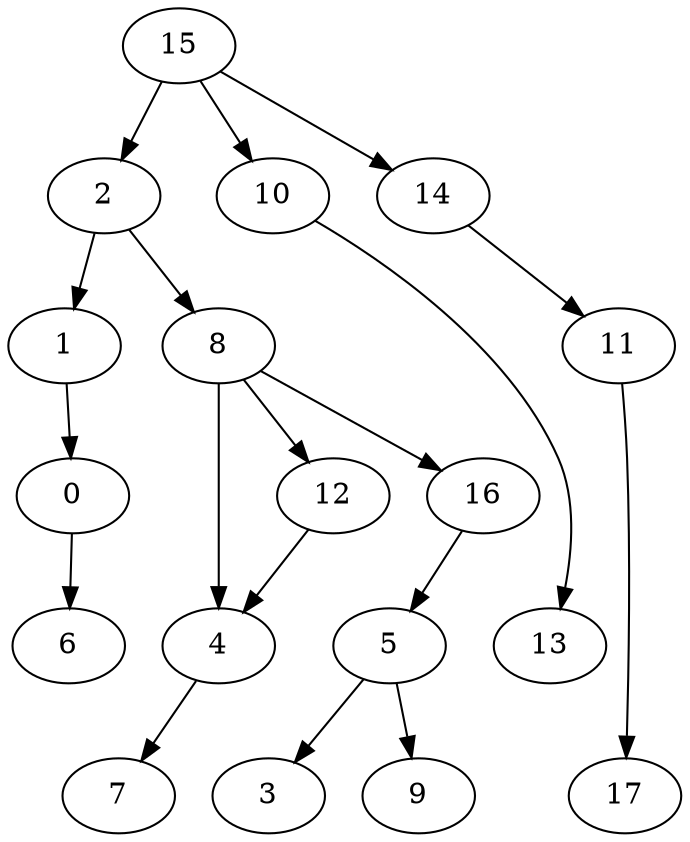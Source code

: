 digraph G {
    0;
    6;
    1;
    2;
    8;
    4;
    12;
    16;
    7;
    5;
    3;
    9;
    10;
    13;
    11;
    17;
    14;
    15;
    0 -> 6 [weight=0];
    1 -> 0 [weight=0];
    2 -> 1 [weight=0];
    2 -> 8 [weight=0];
    8 -> 4 [weight=1];
    8 -> 12 [weight=0];
    8 -> 16 [weight=0];
    4 -> 7 [weight=0];
    12 -> 4 [weight=0];
    16 -> 5 [weight=0];
    5 -> 3 [weight=0];
    5 -> 9 [weight=0];
    10 -> 13 [weight=0];
    11 -> 17 [weight=0];
    14 -> 11 [weight=0];
    15 -> 2 [weight=0];
    15 -> 10 [weight=0];
    15 -> 14 [weight=0];
}
